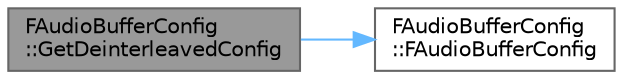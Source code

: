 digraph "FAudioBufferConfig::GetDeinterleavedConfig"
{
 // INTERACTIVE_SVG=YES
 // LATEX_PDF_SIZE
  bgcolor="transparent";
  edge [fontname=Helvetica,fontsize=10,labelfontname=Helvetica,labelfontsize=10];
  node [fontname=Helvetica,fontsize=10,shape=box,height=0.2,width=0.4];
  rankdir="LR";
  Node1 [id="Node000001",label="FAudioBufferConfig\l::GetDeinterleavedConfig",height=0.2,width=0.4,color="gray40", fillcolor="grey60", style="filled", fontcolor="black",tooltip=" "];
  Node1 -> Node2 [id="edge1_Node000001_Node000002",color="steelblue1",style="solid",tooltip=" "];
  Node2 [id="Node000002",label="FAudioBufferConfig\l::FAudioBufferConfig",height=0.2,width=0.4,color="grey40", fillcolor="white", style="filled",URL="$d4/d6e/structFAudioBufferConfig.html#a4975052de8456bbf153d166cde863fef",tooltip=" "];
}
